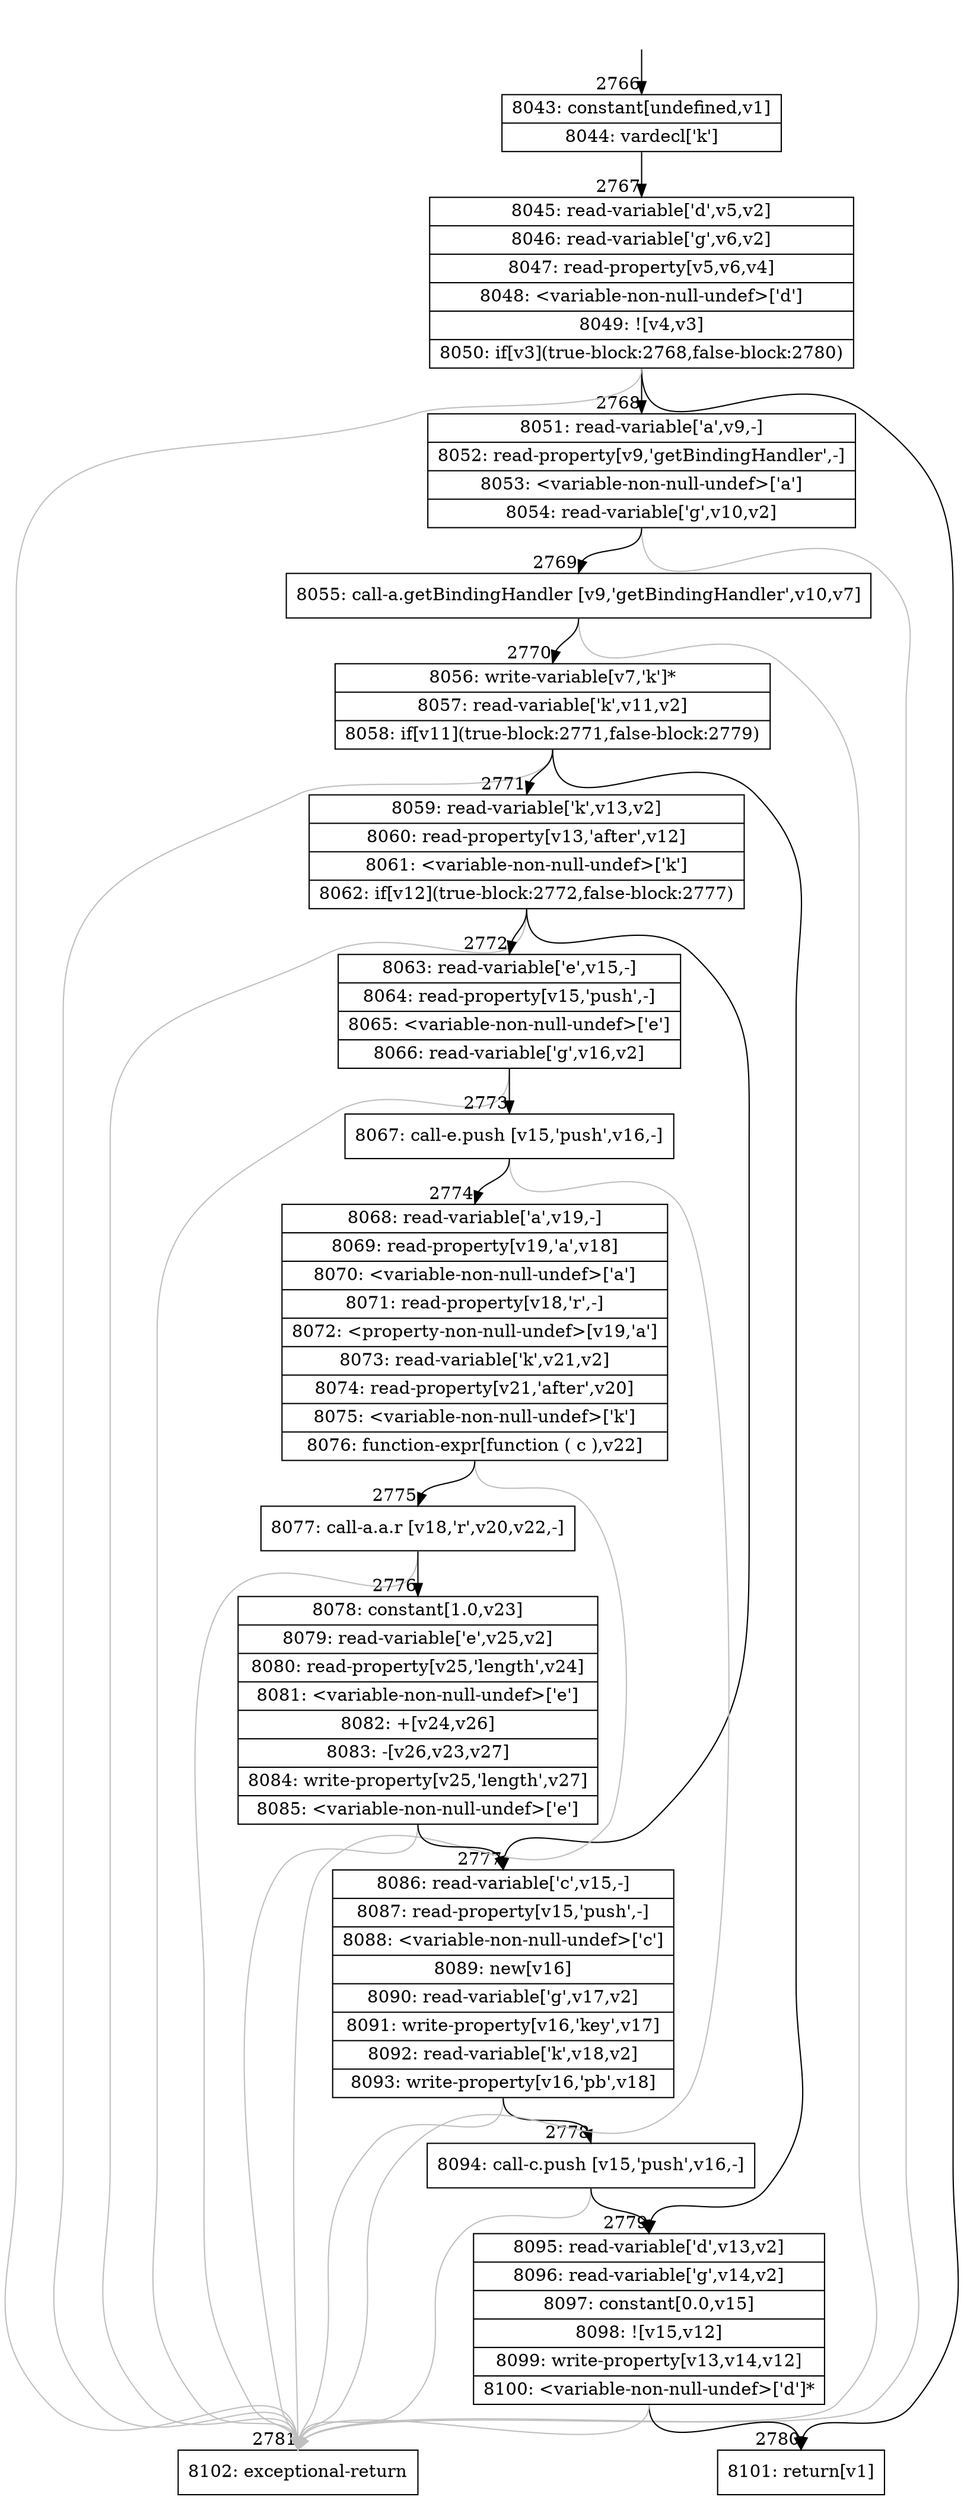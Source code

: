 digraph {
rankdir="TD"
BB_entry225[shape=none,label=""];
BB_entry225 -> BB2766 [tailport=s, headport=n, headlabel="    2766"]
BB2766 [shape=record label="{8043: constant[undefined,v1]|8044: vardecl['k']}" ] 
BB2766 -> BB2767 [tailport=s, headport=n, headlabel="      2767"]
BB2767 [shape=record label="{8045: read-variable['d',v5,v2]|8046: read-variable['g',v6,v2]|8047: read-property[v5,v6,v4]|8048: \<variable-non-null-undef\>['d']|8049: ![v4,v3]|8050: if[v3](true-block:2768,false-block:2780)}" ] 
BB2767 -> BB2768 [tailport=s, headport=n, headlabel="      2768"]
BB2767 -> BB2780 [tailport=s, headport=n, headlabel="      2780"]
BB2767 -> BB2781 [tailport=s, headport=n, color=gray, headlabel="      2781"]
BB2768 [shape=record label="{8051: read-variable['a',v9,-]|8052: read-property[v9,'getBindingHandler',-]|8053: \<variable-non-null-undef\>['a']|8054: read-variable['g',v10,v2]}" ] 
BB2768 -> BB2769 [tailport=s, headport=n, headlabel="      2769"]
BB2768 -> BB2781 [tailport=s, headport=n, color=gray]
BB2769 [shape=record label="{8055: call-a.getBindingHandler [v9,'getBindingHandler',v10,v7]}" ] 
BB2769 -> BB2770 [tailport=s, headport=n, headlabel="      2770"]
BB2769 -> BB2781 [tailport=s, headport=n, color=gray]
BB2770 [shape=record label="{8056: write-variable[v7,'k']*|8057: read-variable['k',v11,v2]|8058: if[v11](true-block:2771,false-block:2779)}" ] 
BB2770 -> BB2779 [tailport=s, headport=n, headlabel="      2779"]
BB2770 -> BB2771 [tailport=s, headport=n, headlabel="      2771"]
BB2770 -> BB2781 [tailport=s, headport=n, color=gray]
BB2771 [shape=record label="{8059: read-variable['k',v13,v2]|8060: read-property[v13,'after',v12]|8061: \<variable-non-null-undef\>['k']|8062: if[v12](true-block:2772,false-block:2777)}" ] 
BB2771 -> BB2777 [tailport=s, headport=n, headlabel="      2777"]
BB2771 -> BB2772 [tailport=s, headport=n, headlabel="      2772"]
BB2771 -> BB2781 [tailport=s, headport=n, color=gray]
BB2772 [shape=record label="{8063: read-variable['e',v15,-]|8064: read-property[v15,'push',-]|8065: \<variable-non-null-undef\>['e']|8066: read-variable['g',v16,v2]}" ] 
BB2772 -> BB2773 [tailport=s, headport=n, headlabel="      2773"]
BB2772 -> BB2781 [tailport=s, headport=n, color=gray]
BB2773 [shape=record label="{8067: call-e.push [v15,'push',v16,-]}" ] 
BB2773 -> BB2774 [tailport=s, headport=n, headlabel="      2774"]
BB2773 -> BB2781 [tailport=s, headport=n, color=gray]
BB2774 [shape=record label="{8068: read-variable['a',v19,-]|8069: read-property[v19,'a',v18]|8070: \<variable-non-null-undef\>['a']|8071: read-property[v18,'r',-]|8072: \<property-non-null-undef\>[v19,'a']|8073: read-variable['k',v21,v2]|8074: read-property[v21,'after',v20]|8075: \<variable-non-null-undef\>['k']|8076: function-expr[function ( c ),v22]}" ] 
BB2774 -> BB2775 [tailport=s, headport=n, headlabel="      2775"]
BB2774 -> BB2781 [tailport=s, headport=n, color=gray]
BB2775 [shape=record label="{8077: call-a.a.r [v18,'r',v20,v22,-]}" ] 
BB2775 -> BB2776 [tailport=s, headport=n, headlabel="      2776"]
BB2775 -> BB2781 [tailport=s, headport=n, color=gray]
BB2776 [shape=record label="{8078: constant[1.0,v23]|8079: read-variable['e',v25,v2]|8080: read-property[v25,'length',v24]|8081: \<variable-non-null-undef\>['e']|8082: +[v24,v26]|8083: -[v26,v23,v27]|8084: write-property[v25,'length',v27]|8085: \<variable-non-null-undef\>['e']}" ] 
BB2776 -> BB2777 [tailport=s, headport=n]
BB2776 -> BB2781 [tailport=s, headport=n, color=gray]
BB2777 [shape=record label="{8086: read-variable['c',v15,-]|8087: read-property[v15,'push',-]|8088: \<variable-non-null-undef\>['c']|8089: new[v16]|8090: read-variable['g',v17,v2]|8091: write-property[v16,'key',v17]|8092: read-variable['k',v18,v2]|8093: write-property[v16,'pb',v18]}" ] 
BB2777 -> BB2778 [tailport=s, headport=n, headlabel="      2778"]
BB2777 -> BB2781 [tailport=s, headport=n, color=gray]
BB2778 [shape=record label="{8094: call-c.push [v15,'push',v16,-]}" ] 
BB2778 -> BB2779 [tailport=s, headport=n]
BB2778 -> BB2781 [tailport=s, headport=n, color=gray]
BB2779 [shape=record label="{8095: read-variable['d',v13,v2]|8096: read-variable['g',v14,v2]|8097: constant[0.0,v15]|8098: ![v15,v12]|8099: write-property[v13,v14,v12]|8100: \<variable-non-null-undef\>['d']*}" ] 
BB2779 -> BB2780 [tailport=s, headport=n]
BB2779 -> BB2781 [tailport=s, headport=n, color=gray]
BB2780 [shape=record label="{8101: return[v1]}" ] 
BB2781 [shape=record label="{8102: exceptional-return}" ] 
}
